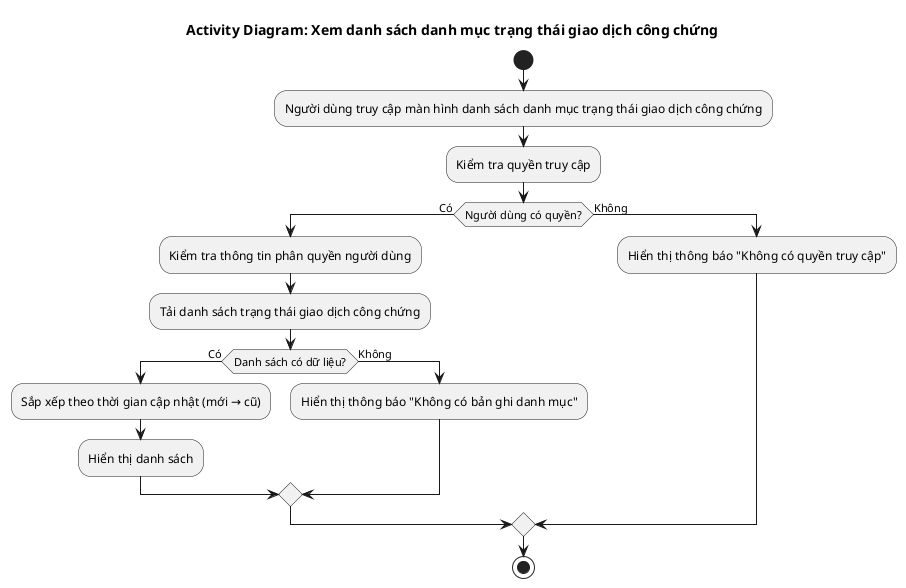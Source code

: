 @startuml DM_TTGiaodich_List
!pragma layout smetana
title Activity Diagram: Xem danh sách danh mục trạng thái giao dịch công chứng

start

:Người dùng truy cập màn hình danh sách danh mục trạng thái giao dịch công chứng;
:Kiểm tra quyền truy cập;
if (Người dùng có quyền?) then (Có)
  :Kiểm tra thông tin phân quyền người dùng;
  :Tải danh sách trạng thái giao dịch công chứng;
  if (Danh sách có dữ liệu?) then (Có)
    :Sắp xếp theo thời gian cập nhật (mới → cũ);
    :Hiển thị danh sách;
  else (Không)
    :Hiển thị thông báo "Không có bản ghi danh mục";
  endif
else (Không)
  :Hiển thị thông báo "Không có quyền truy cập";
endif

stop
@enduml
